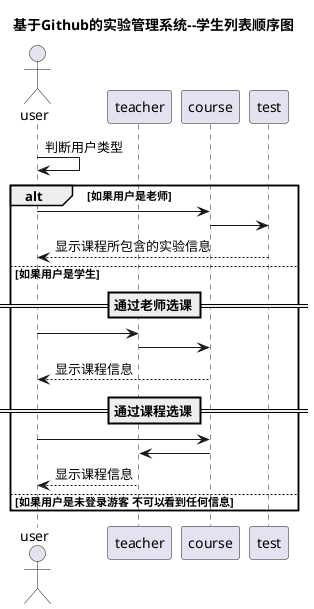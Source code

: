 @startuml
title:基于Github的实验管理系统--学生列表顺序图
actor user
participant teacher
participant course
participant test

user->user :判断用户类型
alt 如果用户是老师
user -> course
course -> test
test --> user:显示课程所包含的实验信息
else 如果用户是学生
==通过老师选课==
user -> teacher
teacher ->course
course --> user:显示课程信息
==通过课程选课==
user -> course
course ->teacher

teacher --> user:显示课程信息
else 如果用户是未登录游客 不可以看到任何信息
end
@enduml